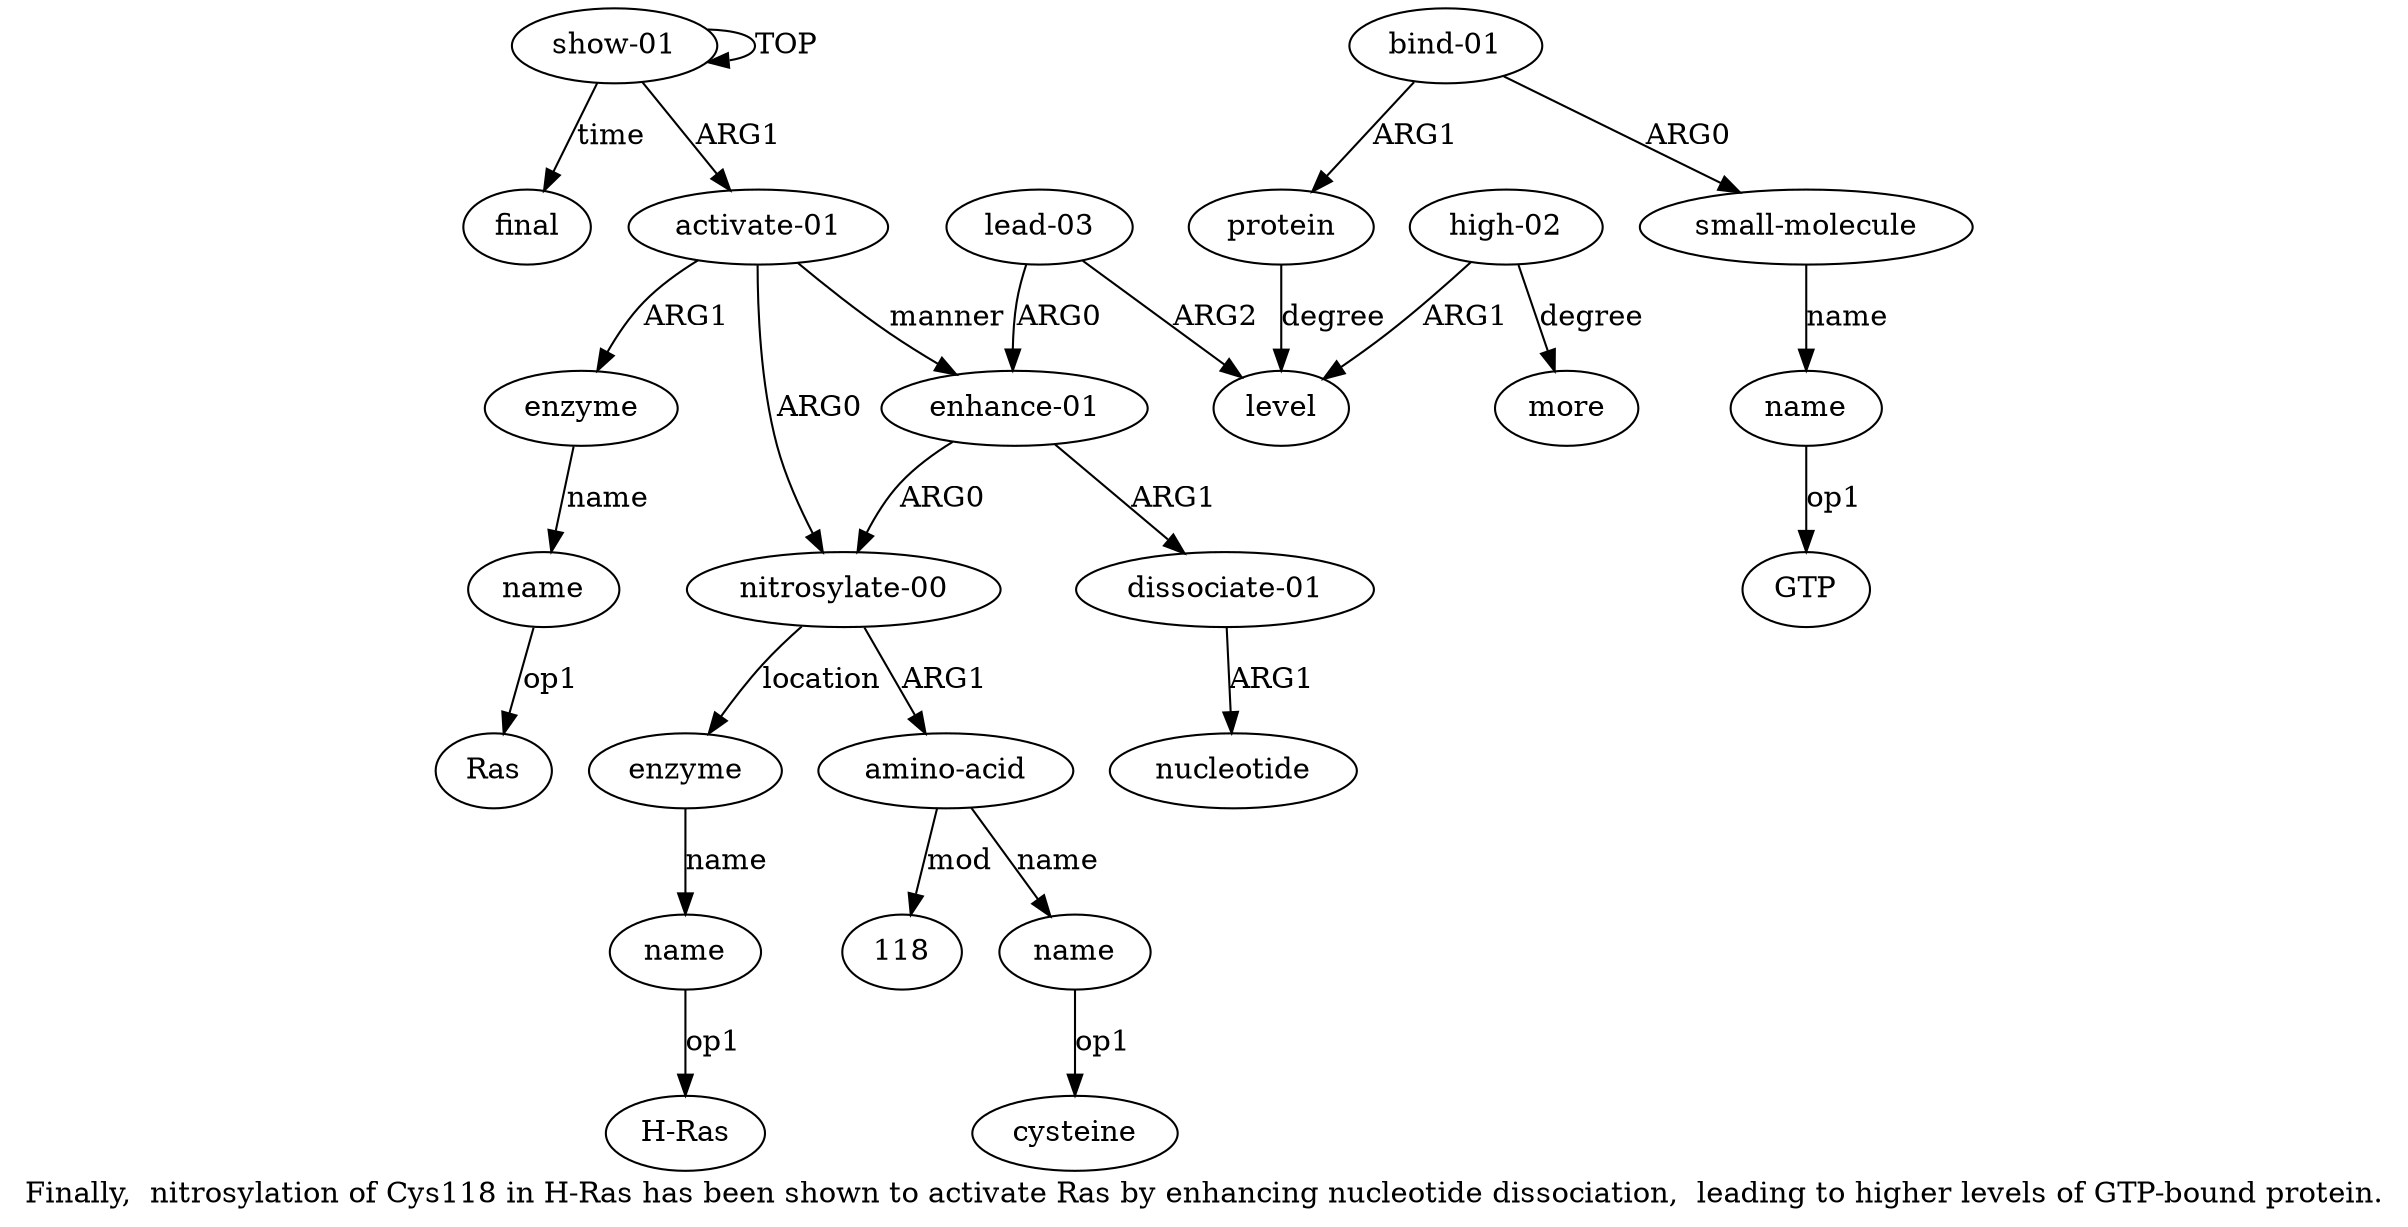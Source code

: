 digraph  {
	graph [label="Finally,  nitrosylation of Cys118 in H-Ras has been shown to activate Ras by enhancing nucleotide dissociation,  leading to higher \
levels of GTP-bound protein."];
	node [label="\N"];
	a20	 [color=black,
		gold_ind=20,
		gold_label=final,
		label=final,
		test_ind=20,
		test_label=final];
	"a4 cysteine"	 [color=black,
		gold_ind=-1,
		gold_label=cysteine,
		label=cysteine,
		test_ind=-1,
		test_label=cysteine];
	"a3 118"	 [color=black,
		gold_ind=-1,
		gold_label=118,
		label=118,
		test_ind=-1,
		test_label=118];
	a15	 [color=black,
		gold_ind=15,
		gold_label=more,
		label=more,
		test_ind=15,
		test_label=more];
	a14	 [color=black,
		gold_ind=14,
		gold_label="high-02",
		label="high-02",
		test_ind=14,
		test_label="high-02"];
	a14 -> a15 [key=0,
	color=black,
	gold_label=degree,
	label=degree,
	test_label=degree];
a13 [color=black,
	gold_ind=13,
	gold_label=level,
	label=level,
	test_ind=13,
	test_label=level];
a14 -> a13 [key=0,
color=black,
gold_label=ARG1,
label=ARG1,
test_label=ARG1];
a17 [color=black,
gold_ind=17,
gold_label="bind-01",
label="bind-01",
test_ind=17,
test_label="bind-01"];
a16 [color=black,
gold_ind=16,
gold_label=protein,
label=protein,
test_ind=16,
test_label=protein];
a17 -> a16 [key=0,
color=black,
gold_label=ARG1,
label=ARG1,
test_label=ARG1];
a18 [color=black,
gold_ind=18,
gold_label="small-molecule",
label="small-molecule",
test_ind=18,
test_label="small-molecule"];
a17 -> a18 [key=0,
color=black,
gold_label=ARG0,
label=ARG0,
test_label=ARG0];
a16 -> a13 [key=0,
color=black,
gold_label=degree,
label=degree,
test_label=degree];
a11 [color=black,
gold_ind=11,
gold_label=nucleotide,
label=nucleotide,
test_ind=11,
test_label=nucleotide];
a10 [color=black,
gold_ind=10,
gold_label="dissociate-01",
label="dissociate-01",
test_ind=10,
test_label="dissociate-01"];
a10 -> a11 [key=0,
color=black,
gold_label=ARG1,
label=ARG1,
test_label=ARG1];
a12 [color=black,
gold_ind=12,
gold_label="lead-03",
label="lead-03",
test_ind=12,
test_label="lead-03"];
a12 -> a13 [key=0,
color=black,
gold_label=ARG2,
label=ARG2,
test_label=ARG2];
a9 [color=black,
gold_ind=9,
gold_label="enhance-01",
label="enhance-01",
test_ind=9,
test_label="enhance-01"];
a12 -> a9 [key=0,
color=black,
gold_label=ARG0,
label=ARG0,
test_label=ARG0];
"a19 GTP" [color=black,
gold_ind=-1,
gold_label=GTP,
label=GTP,
test_ind=-1,
test_label=GTP];
a19 [color=black,
gold_ind=19,
gold_label=name,
label=name,
test_ind=19,
test_label=name];
a19 -> "a19 GTP" [key=0,
color=black,
gold_label=op1,
label=op1,
test_label=op1];
a18 -> a19 [key=0,
color=black,
gold_label=name,
label=name,
test_label=name];
a1 [color=black,
gold_ind=1,
gold_label="activate-01",
label="activate-01",
test_ind=1,
test_label="activate-01"];
a2 [color=black,
gold_ind=2,
gold_label="nitrosylate-00",
label="nitrosylate-00",
test_ind=2,
test_label="nitrosylate-00"];
a1 -> a2 [key=0,
color=black,
gold_label=ARG0,
label=ARG0,
test_label=ARG0];
a7 [color=black,
gold_ind=7,
gold_label=enzyme,
label=enzyme,
test_ind=7,
test_label=enzyme];
a1 -> a7 [key=0,
color=black,
gold_label=ARG1,
label=ARG1,
test_label=ARG1];
a1 -> a9 [key=0,
color=black,
gold_label=manner,
label=manner,
test_label=manner];
a0 [color=black,
gold_ind=0,
gold_label="show-01",
label="show-01",
test_ind=0,
test_label="show-01"];
a0 -> a20 [key=0,
color=black,
gold_label=time,
label=time,
test_label=time];
a0 -> a1 [key=0,
color=black,
gold_label=ARG1,
label=ARG1,
test_label=ARG1];
a0 -> a0 [key=0,
color=black,
gold_label=TOP,
label=TOP,
test_label=TOP];
a3 [color=black,
gold_ind=3,
gold_label="amino-acid",
label="amino-acid",
test_ind=3,
test_label="amino-acid"];
a3 -> "a3 118" [key=0,
color=black,
gold_label=mod,
label=mod,
test_label=mod];
a4 [color=black,
gold_ind=4,
gold_label=name,
label=name,
test_ind=4,
test_label=name];
a3 -> a4 [key=0,
color=black,
gold_label=name,
label=name,
test_label=name];
a2 -> a3 [key=0,
color=black,
gold_label=ARG1,
label=ARG1,
test_label=ARG1];
a5 [color=black,
gold_ind=5,
gold_label=enzyme,
label=enzyme,
test_ind=5,
test_label=enzyme];
a2 -> a5 [key=0,
color=black,
gold_label=location,
label=location,
test_label=location];
a6 [color=black,
gold_ind=6,
gold_label=name,
label=name,
test_ind=6,
test_label=name];
a5 -> a6 [key=0,
color=black,
gold_label=name,
label=name,
test_label=name];
a4 -> "a4 cysteine" [key=0,
color=black,
gold_label=op1,
label=op1,
test_label=op1];
a8 [color=black,
gold_ind=8,
gold_label=name,
label=name,
test_ind=8,
test_label=name];
a7 -> a8 [key=0,
color=black,
gold_label=name,
label=name,
test_label=name];
"a6 H-Ras" [color=black,
gold_ind=-1,
gold_label="H-Ras",
label="H-Ras",
test_ind=-1,
test_label="H-Ras"];
a6 -> "a6 H-Ras" [key=0,
color=black,
gold_label=op1,
label=op1,
test_label=op1];
a9 -> a10 [key=0,
color=black,
gold_label=ARG1,
label=ARG1,
test_label=ARG1];
a9 -> a2 [key=0,
color=black,
gold_label=ARG0,
label=ARG0,
test_label=ARG0];
"a8 Ras" [color=black,
gold_ind=-1,
gold_label=Ras,
label=Ras,
test_ind=-1,
test_label=Ras];
a8 -> "a8 Ras" [key=0,
color=black,
gold_label=op1,
label=op1,
test_label=op1];
}
